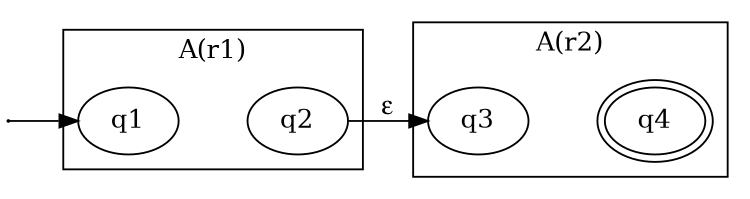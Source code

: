 digraph G {    
    rankdir=LR;
    size = "5,7";
    1 -> q1;
    1 [label="",width=0.00001,height=0.00001];
    q2 -> q3 [fontname=Symbol,label="e"];

  subgraph cluster0 {
    label="A(r1)"
    q1 -> q2 [style="invis"];
  }

  subgraph cluster1 {
    label="A(r2)"
    q3 -> q4 [style="invis"];
  }
    q4  [peripheries=2];
}

